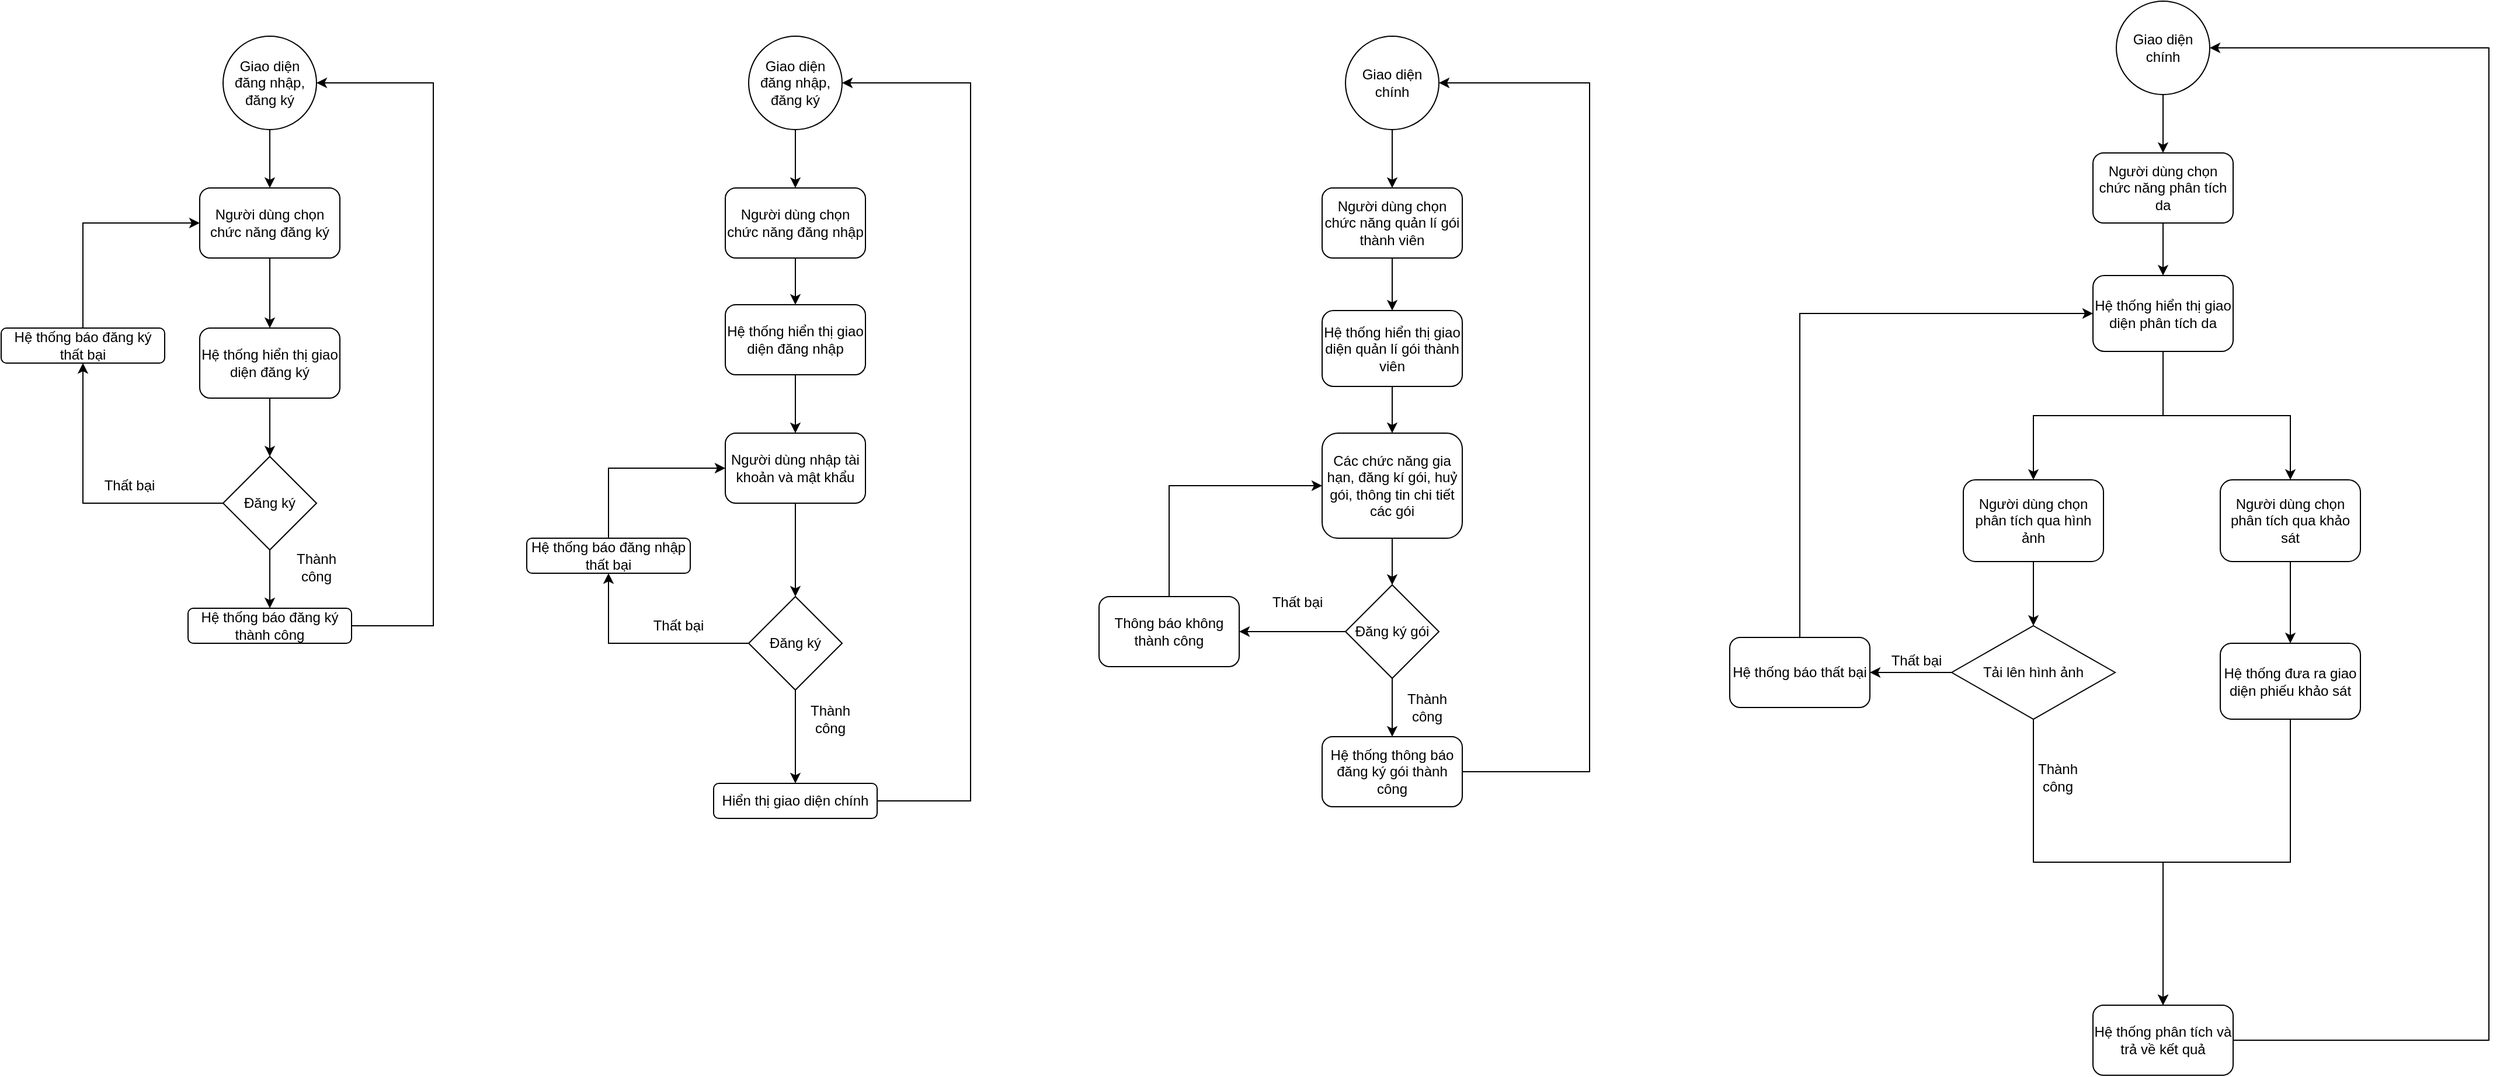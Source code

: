 <mxfile version="24.7.14">
  <diagram id="C5RBs43oDa-KdzZeNtuy" name="Page-1">
    <mxGraphModel dx="3076" dy="4141" grid="1" gridSize="10" guides="1" tooltips="1" connect="1" arrows="1" fold="1" page="1" pageScale="1" pageWidth="827" pageHeight="1169" math="0" shadow="0">
      <root>
        <mxCell id="WIyWlLk6GJQsqaUBKTNV-0" />
        <mxCell id="WIyWlLk6GJQsqaUBKTNV-1" parent="WIyWlLk6GJQsqaUBKTNV-0" />
        <mxCell id="kOrsUIQJCxHmHTs_5eMT-13" style="edgeStyle=orthogonalEdgeStyle;rounded=0;orthogonalLoop=1;jettySize=auto;html=1;entryX=0.5;entryY=0;entryDx=0;entryDy=0;" edge="1" parent="WIyWlLk6GJQsqaUBKTNV-1" source="kOrsUIQJCxHmHTs_5eMT-0" target="kOrsUIQJCxHmHTs_5eMT-1">
          <mxGeometry relative="1" as="geometry" />
        </mxCell>
        <mxCell id="kOrsUIQJCxHmHTs_5eMT-0" value="Giao diện đăng nhập, đăng ký" style="ellipse;whiteSpace=wrap;html=1;aspect=fixed;" vertex="1" parent="WIyWlLk6GJQsqaUBKTNV-1">
          <mxGeometry x="200" y="10" width="80" height="80" as="geometry" />
        </mxCell>
        <mxCell id="kOrsUIQJCxHmHTs_5eMT-9" style="edgeStyle=orthogonalEdgeStyle;rounded=0;orthogonalLoop=1;jettySize=auto;html=1;entryX=0.5;entryY=0;entryDx=0;entryDy=0;" edge="1" parent="WIyWlLk6GJQsqaUBKTNV-1" source="kOrsUIQJCxHmHTs_5eMT-1" target="kOrsUIQJCxHmHTs_5eMT-2">
          <mxGeometry relative="1" as="geometry" />
        </mxCell>
        <mxCell id="kOrsUIQJCxHmHTs_5eMT-1" value="Người dùng chọn chức năng đăng ký" style="rounded=1;whiteSpace=wrap;html=1;" vertex="1" parent="WIyWlLk6GJQsqaUBKTNV-1">
          <mxGeometry x="180" y="140" width="120" height="60" as="geometry" />
        </mxCell>
        <mxCell id="kOrsUIQJCxHmHTs_5eMT-11" style="edgeStyle=orthogonalEdgeStyle;rounded=0;orthogonalLoop=1;jettySize=auto;html=1;entryX=0.5;entryY=0;entryDx=0;entryDy=0;" edge="1" parent="WIyWlLk6GJQsqaUBKTNV-1" source="kOrsUIQJCxHmHTs_5eMT-2" target="kOrsUIQJCxHmHTs_5eMT-3">
          <mxGeometry relative="1" as="geometry" />
        </mxCell>
        <mxCell id="kOrsUIQJCxHmHTs_5eMT-2" value="Hệ thống hiển thị giao diện đăng ký" style="rounded=1;whiteSpace=wrap;html=1;" vertex="1" parent="WIyWlLk6GJQsqaUBKTNV-1">
          <mxGeometry x="180" y="260" width="120" height="60" as="geometry" />
        </mxCell>
        <mxCell id="kOrsUIQJCxHmHTs_5eMT-6" style="edgeStyle=orthogonalEdgeStyle;rounded=0;orthogonalLoop=1;jettySize=auto;html=1;entryX=0.5;entryY=1;entryDx=0;entryDy=0;" edge="1" parent="WIyWlLk6GJQsqaUBKTNV-1" source="kOrsUIQJCxHmHTs_5eMT-3" target="kOrsUIQJCxHmHTs_5eMT-5">
          <mxGeometry relative="1" as="geometry" />
        </mxCell>
        <mxCell id="kOrsUIQJCxHmHTs_5eMT-15" style="edgeStyle=orthogonalEdgeStyle;rounded=0;orthogonalLoop=1;jettySize=auto;html=1;entryX=0.5;entryY=0;entryDx=0;entryDy=0;" edge="1" parent="WIyWlLk6GJQsqaUBKTNV-1" source="kOrsUIQJCxHmHTs_5eMT-3" target="kOrsUIQJCxHmHTs_5eMT-14">
          <mxGeometry relative="1" as="geometry" />
        </mxCell>
        <mxCell id="kOrsUIQJCxHmHTs_5eMT-3" value="Đăng ký" style="rhombus;whiteSpace=wrap;html=1;" vertex="1" parent="WIyWlLk6GJQsqaUBKTNV-1">
          <mxGeometry x="200" y="370" width="80" height="80" as="geometry" />
        </mxCell>
        <mxCell id="kOrsUIQJCxHmHTs_5eMT-8" style="edgeStyle=orthogonalEdgeStyle;rounded=0;orthogonalLoop=1;jettySize=auto;html=1;entryX=0;entryY=0.5;entryDx=0;entryDy=0;" edge="1" parent="WIyWlLk6GJQsqaUBKTNV-1" source="kOrsUIQJCxHmHTs_5eMT-5" target="kOrsUIQJCxHmHTs_5eMT-1">
          <mxGeometry relative="1" as="geometry">
            <Array as="points">
              <mxPoint x="80" y="170" />
            </Array>
          </mxGeometry>
        </mxCell>
        <mxCell id="kOrsUIQJCxHmHTs_5eMT-5" value="Hệ thống báo đăng ký thất bại" style="rounded=1;whiteSpace=wrap;html=1;" vertex="1" parent="WIyWlLk6GJQsqaUBKTNV-1">
          <mxGeometry x="10" y="260" width="140" height="30" as="geometry" />
        </mxCell>
        <mxCell id="kOrsUIQJCxHmHTs_5eMT-24" style="edgeStyle=orthogonalEdgeStyle;rounded=0;orthogonalLoop=1;jettySize=auto;html=1;entryX=1;entryY=0.5;entryDx=0;entryDy=0;exitX=1;exitY=0.5;exitDx=0;exitDy=0;" edge="1" parent="WIyWlLk6GJQsqaUBKTNV-1" source="kOrsUIQJCxHmHTs_5eMT-14" target="kOrsUIQJCxHmHTs_5eMT-0">
          <mxGeometry relative="1" as="geometry">
            <mxPoint x="320" y="515" as="sourcePoint" />
            <mxPoint x="290" y="50" as="targetPoint" />
            <Array as="points">
              <mxPoint x="380" y="515" />
              <mxPoint x="380" y="50" />
            </Array>
          </mxGeometry>
        </mxCell>
        <mxCell id="kOrsUIQJCxHmHTs_5eMT-14" value="Hệ thống báo đăng ký thành công" style="rounded=1;whiteSpace=wrap;html=1;" vertex="1" parent="WIyWlLk6GJQsqaUBKTNV-1">
          <mxGeometry x="170" y="500" width="140" height="30" as="geometry" />
        </mxCell>
        <mxCell id="kOrsUIQJCxHmHTs_5eMT-19" value="Thất bại" style="text;html=1;align=center;verticalAlign=middle;whiteSpace=wrap;rounded=0;" vertex="1" parent="WIyWlLk6GJQsqaUBKTNV-1">
          <mxGeometry x="90" y="380" width="60" height="30" as="geometry" />
        </mxCell>
        <mxCell id="kOrsUIQJCxHmHTs_5eMT-21" value="Thành công" style="text;html=1;align=center;verticalAlign=middle;whiteSpace=wrap;rounded=0;" vertex="1" parent="WIyWlLk6GJQsqaUBKTNV-1">
          <mxGeometry x="250" y="450" width="60" height="30" as="geometry" />
        </mxCell>
        <mxCell id="kOrsUIQJCxHmHTs_5eMT-25" style="edgeStyle=orthogonalEdgeStyle;rounded=0;orthogonalLoop=1;jettySize=auto;html=1;entryX=0.5;entryY=0;entryDx=0;entryDy=0;" edge="1" parent="WIyWlLk6GJQsqaUBKTNV-1" source="kOrsUIQJCxHmHTs_5eMT-26" target="kOrsUIQJCxHmHTs_5eMT-28">
          <mxGeometry relative="1" as="geometry" />
        </mxCell>
        <mxCell id="kOrsUIQJCxHmHTs_5eMT-26" value="Giao diện đăng nhập, đăng ký" style="ellipse;whiteSpace=wrap;html=1;aspect=fixed;" vertex="1" parent="WIyWlLk6GJQsqaUBKTNV-1">
          <mxGeometry x="650" y="10" width="80" height="80" as="geometry" />
        </mxCell>
        <mxCell id="kOrsUIQJCxHmHTs_5eMT-27" style="edgeStyle=orthogonalEdgeStyle;rounded=0;orthogonalLoop=1;jettySize=auto;html=1;entryX=0.5;entryY=0;entryDx=0;entryDy=0;" edge="1" parent="WIyWlLk6GJQsqaUBKTNV-1" source="kOrsUIQJCxHmHTs_5eMT-28" target="kOrsUIQJCxHmHTs_5eMT-30">
          <mxGeometry relative="1" as="geometry" />
        </mxCell>
        <mxCell id="kOrsUIQJCxHmHTs_5eMT-28" value="Người dùng chọn chức năng đăng nhập" style="rounded=1;whiteSpace=wrap;html=1;" vertex="1" parent="WIyWlLk6GJQsqaUBKTNV-1">
          <mxGeometry x="630" y="140" width="120" height="60" as="geometry" />
        </mxCell>
        <mxCell id="kOrsUIQJCxHmHTs_5eMT-41" style="edgeStyle=orthogonalEdgeStyle;rounded=0;orthogonalLoop=1;jettySize=auto;html=1;entryX=0.5;entryY=0;entryDx=0;entryDy=0;" edge="1" parent="WIyWlLk6GJQsqaUBKTNV-1" source="kOrsUIQJCxHmHTs_5eMT-30" target="kOrsUIQJCxHmHTs_5eMT-40">
          <mxGeometry relative="1" as="geometry" />
        </mxCell>
        <mxCell id="kOrsUIQJCxHmHTs_5eMT-30" value="Hệ thống hiển thị giao diện đăng nhập" style="rounded=1;whiteSpace=wrap;html=1;" vertex="1" parent="WIyWlLk6GJQsqaUBKTNV-1">
          <mxGeometry x="630" y="240" width="120" height="60" as="geometry" />
        </mxCell>
        <mxCell id="kOrsUIQJCxHmHTs_5eMT-31" style="edgeStyle=orthogonalEdgeStyle;rounded=0;orthogonalLoop=1;jettySize=auto;html=1;entryX=0.5;entryY=1;entryDx=0;entryDy=0;" edge="1" parent="WIyWlLk6GJQsqaUBKTNV-1" source="kOrsUIQJCxHmHTs_5eMT-33" target="kOrsUIQJCxHmHTs_5eMT-35">
          <mxGeometry relative="1" as="geometry" />
        </mxCell>
        <mxCell id="kOrsUIQJCxHmHTs_5eMT-32" style="edgeStyle=orthogonalEdgeStyle;rounded=0;orthogonalLoop=1;jettySize=auto;html=1;entryX=0.5;entryY=0;entryDx=0;entryDy=0;" edge="1" parent="WIyWlLk6GJQsqaUBKTNV-1" source="kOrsUIQJCxHmHTs_5eMT-33" target="kOrsUIQJCxHmHTs_5eMT-37">
          <mxGeometry relative="1" as="geometry" />
        </mxCell>
        <mxCell id="kOrsUIQJCxHmHTs_5eMT-33" value="Đăng ký" style="rhombus;whiteSpace=wrap;html=1;" vertex="1" parent="WIyWlLk6GJQsqaUBKTNV-1">
          <mxGeometry x="650" y="490" width="80" height="80" as="geometry" />
        </mxCell>
        <mxCell id="kOrsUIQJCxHmHTs_5eMT-43" style="edgeStyle=orthogonalEdgeStyle;rounded=0;orthogonalLoop=1;jettySize=auto;html=1;entryX=0;entryY=0.5;entryDx=0;entryDy=0;" edge="1" parent="WIyWlLk6GJQsqaUBKTNV-1" source="kOrsUIQJCxHmHTs_5eMT-35" target="kOrsUIQJCxHmHTs_5eMT-40">
          <mxGeometry relative="1" as="geometry">
            <Array as="points">
              <mxPoint x="530" y="380" />
            </Array>
          </mxGeometry>
        </mxCell>
        <mxCell id="kOrsUIQJCxHmHTs_5eMT-35" value="Hệ thống báo đăng nhập thất bại" style="rounded=1;whiteSpace=wrap;html=1;" vertex="1" parent="WIyWlLk6GJQsqaUBKTNV-1">
          <mxGeometry x="460" y="440" width="140" height="30" as="geometry" />
        </mxCell>
        <mxCell id="kOrsUIQJCxHmHTs_5eMT-36" style="edgeStyle=orthogonalEdgeStyle;rounded=0;orthogonalLoop=1;jettySize=auto;html=1;entryX=1;entryY=0.5;entryDx=0;entryDy=0;exitX=1;exitY=0.5;exitDx=0;exitDy=0;" edge="1" parent="WIyWlLk6GJQsqaUBKTNV-1" source="kOrsUIQJCxHmHTs_5eMT-37" target="kOrsUIQJCxHmHTs_5eMT-26">
          <mxGeometry relative="1" as="geometry">
            <mxPoint x="770" y="515" as="sourcePoint" />
            <mxPoint x="740" y="50" as="targetPoint" />
            <Array as="points">
              <mxPoint x="840" y="665" />
              <mxPoint x="840" y="50" />
            </Array>
          </mxGeometry>
        </mxCell>
        <mxCell id="kOrsUIQJCxHmHTs_5eMT-37" value="Hiển thị giao diện chính" style="rounded=1;whiteSpace=wrap;html=1;" vertex="1" parent="WIyWlLk6GJQsqaUBKTNV-1">
          <mxGeometry x="620" y="650" width="140" height="30" as="geometry" />
        </mxCell>
        <mxCell id="kOrsUIQJCxHmHTs_5eMT-38" value="Thất bại" style="text;html=1;align=center;verticalAlign=middle;whiteSpace=wrap;rounded=0;" vertex="1" parent="WIyWlLk6GJQsqaUBKTNV-1">
          <mxGeometry x="560" y="500" width="60" height="30" as="geometry" />
        </mxCell>
        <mxCell id="kOrsUIQJCxHmHTs_5eMT-39" value="Thành công" style="text;html=1;align=center;verticalAlign=middle;whiteSpace=wrap;rounded=0;" vertex="1" parent="WIyWlLk6GJQsqaUBKTNV-1">
          <mxGeometry x="690" y="580" width="60" height="30" as="geometry" />
        </mxCell>
        <mxCell id="kOrsUIQJCxHmHTs_5eMT-42" style="edgeStyle=orthogonalEdgeStyle;rounded=0;orthogonalLoop=1;jettySize=auto;html=1;entryX=0.5;entryY=0;entryDx=0;entryDy=0;" edge="1" parent="WIyWlLk6GJQsqaUBKTNV-1" source="kOrsUIQJCxHmHTs_5eMT-40" target="kOrsUIQJCxHmHTs_5eMT-33">
          <mxGeometry relative="1" as="geometry" />
        </mxCell>
        <mxCell id="kOrsUIQJCxHmHTs_5eMT-40" value="Người dùng nhập tài khoản và mật khẩu" style="rounded=1;whiteSpace=wrap;html=1;" vertex="1" parent="WIyWlLk6GJQsqaUBKTNV-1">
          <mxGeometry x="630" y="350" width="120" height="60" as="geometry" />
        </mxCell>
        <mxCell id="kOrsUIQJCxHmHTs_5eMT-60" style="edgeStyle=orthogonalEdgeStyle;rounded=0;orthogonalLoop=1;jettySize=auto;html=1;" edge="1" parent="WIyWlLk6GJQsqaUBKTNV-1" source="kOrsUIQJCxHmHTs_5eMT-44" target="kOrsUIQJCxHmHTs_5eMT-45">
          <mxGeometry relative="1" as="geometry" />
        </mxCell>
        <mxCell id="kOrsUIQJCxHmHTs_5eMT-44" value="Giao diện chính" style="ellipse;whiteSpace=wrap;html=1;aspect=fixed;" vertex="1" parent="WIyWlLk6GJQsqaUBKTNV-1">
          <mxGeometry x="1161" y="10" width="80" height="80" as="geometry" />
        </mxCell>
        <mxCell id="kOrsUIQJCxHmHTs_5eMT-61" style="edgeStyle=orthogonalEdgeStyle;rounded=0;orthogonalLoop=1;jettySize=auto;html=1;entryX=0.5;entryY=0;entryDx=0;entryDy=0;" edge="1" parent="WIyWlLk6GJQsqaUBKTNV-1" source="kOrsUIQJCxHmHTs_5eMT-45" target="kOrsUIQJCxHmHTs_5eMT-46">
          <mxGeometry relative="1" as="geometry" />
        </mxCell>
        <mxCell id="kOrsUIQJCxHmHTs_5eMT-45" value="Người dùng chọn chức năng quản lí gói thành viên" style="rounded=1;whiteSpace=wrap;html=1;" vertex="1" parent="WIyWlLk6GJQsqaUBKTNV-1">
          <mxGeometry x="1141" y="140" width="120" height="60" as="geometry" />
        </mxCell>
        <mxCell id="kOrsUIQJCxHmHTs_5eMT-62" style="edgeStyle=orthogonalEdgeStyle;rounded=0;orthogonalLoop=1;jettySize=auto;html=1;" edge="1" parent="WIyWlLk6GJQsqaUBKTNV-1" source="kOrsUIQJCxHmHTs_5eMT-46" target="kOrsUIQJCxHmHTs_5eMT-47">
          <mxGeometry relative="1" as="geometry" />
        </mxCell>
        <mxCell id="kOrsUIQJCxHmHTs_5eMT-46" value="Hệ thống hiển thị giao diện quản lí gói thành viên" style="rounded=1;whiteSpace=wrap;html=1;" vertex="1" parent="WIyWlLk6GJQsqaUBKTNV-1">
          <mxGeometry x="1141" y="245" width="120" height="65" as="geometry" />
        </mxCell>
        <mxCell id="kOrsUIQJCxHmHTs_5eMT-59" style="edgeStyle=orthogonalEdgeStyle;rounded=0;orthogonalLoop=1;jettySize=auto;html=1;entryX=0.5;entryY=0;entryDx=0;entryDy=0;" edge="1" parent="WIyWlLk6GJQsqaUBKTNV-1" source="kOrsUIQJCxHmHTs_5eMT-47" target="kOrsUIQJCxHmHTs_5eMT-49">
          <mxGeometry relative="1" as="geometry" />
        </mxCell>
        <mxCell id="kOrsUIQJCxHmHTs_5eMT-47" value="Các chức năng gia hạn, đăng kí gói, huỷ gói, thông tin chi tiết các gói" style="rounded=1;whiteSpace=wrap;html=1;" vertex="1" parent="WIyWlLk6GJQsqaUBKTNV-1">
          <mxGeometry x="1141" y="350" width="120" height="90" as="geometry" />
        </mxCell>
        <mxCell id="kOrsUIQJCxHmHTs_5eMT-52" value="" style="edgeStyle=orthogonalEdgeStyle;rounded=0;orthogonalLoop=1;jettySize=auto;html=1;" edge="1" parent="WIyWlLk6GJQsqaUBKTNV-1" source="kOrsUIQJCxHmHTs_5eMT-49" target="kOrsUIQJCxHmHTs_5eMT-51">
          <mxGeometry relative="1" as="geometry" />
        </mxCell>
        <mxCell id="kOrsUIQJCxHmHTs_5eMT-54" style="edgeStyle=orthogonalEdgeStyle;rounded=0;orthogonalLoop=1;jettySize=auto;html=1;exitX=0;exitY=0.5;exitDx=0;exitDy=0;entryX=1;entryY=0.5;entryDx=0;entryDy=0;" edge="1" parent="WIyWlLk6GJQsqaUBKTNV-1" source="kOrsUIQJCxHmHTs_5eMT-49" target="kOrsUIQJCxHmHTs_5eMT-50">
          <mxGeometry relative="1" as="geometry" />
        </mxCell>
        <mxCell id="kOrsUIQJCxHmHTs_5eMT-49" value="Đăng ký gói" style="rhombus;whiteSpace=wrap;html=1;" vertex="1" parent="WIyWlLk6GJQsqaUBKTNV-1">
          <mxGeometry x="1161" y="480" width="80" height="80" as="geometry" />
        </mxCell>
        <mxCell id="kOrsUIQJCxHmHTs_5eMT-58" style="edgeStyle=orthogonalEdgeStyle;rounded=0;orthogonalLoop=1;jettySize=auto;html=1;entryX=0;entryY=0.5;entryDx=0;entryDy=0;" edge="1" parent="WIyWlLk6GJQsqaUBKTNV-1" source="kOrsUIQJCxHmHTs_5eMT-50" target="kOrsUIQJCxHmHTs_5eMT-47">
          <mxGeometry relative="1" as="geometry">
            <Array as="points">
              <mxPoint x="1010" y="395" />
            </Array>
          </mxGeometry>
        </mxCell>
        <mxCell id="kOrsUIQJCxHmHTs_5eMT-50" value="Thông báo không thành công" style="rounded=1;whiteSpace=wrap;html=1;" vertex="1" parent="WIyWlLk6GJQsqaUBKTNV-1">
          <mxGeometry x="950" y="490" width="120" height="60" as="geometry" />
        </mxCell>
        <mxCell id="kOrsUIQJCxHmHTs_5eMT-53" style="edgeStyle=orthogonalEdgeStyle;rounded=0;orthogonalLoop=1;jettySize=auto;html=1;entryX=1;entryY=0.5;entryDx=0;entryDy=0;" edge="1" parent="WIyWlLk6GJQsqaUBKTNV-1" source="kOrsUIQJCxHmHTs_5eMT-51" target="kOrsUIQJCxHmHTs_5eMT-44">
          <mxGeometry relative="1" as="geometry">
            <Array as="points">
              <mxPoint x="1370" y="640" />
              <mxPoint x="1370" y="50" />
            </Array>
          </mxGeometry>
        </mxCell>
        <mxCell id="kOrsUIQJCxHmHTs_5eMT-51" value="Hệ thống thông báo đăng ký gói thành công" style="rounded=1;whiteSpace=wrap;html=1;" vertex="1" parent="WIyWlLk6GJQsqaUBKTNV-1">
          <mxGeometry x="1141" y="610" width="120" height="60" as="geometry" />
        </mxCell>
        <mxCell id="kOrsUIQJCxHmHTs_5eMT-55" value="Thất bại" style="text;html=1;align=center;verticalAlign=middle;whiteSpace=wrap;rounded=0;" vertex="1" parent="WIyWlLk6GJQsqaUBKTNV-1">
          <mxGeometry x="1090" y="480" width="60" height="30" as="geometry" />
        </mxCell>
        <mxCell id="kOrsUIQJCxHmHTs_5eMT-78" style="edgeStyle=orthogonalEdgeStyle;rounded=0;orthogonalLoop=1;jettySize=auto;html=1;" edge="1" parent="WIyWlLk6GJQsqaUBKTNV-1" source="kOrsUIQJCxHmHTs_5eMT-79" target="kOrsUIQJCxHmHTs_5eMT-81">
          <mxGeometry relative="1" as="geometry" />
        </mxCell>
        <mxCell id="kOrsUIQJCxHmHTs_5eMT-79" value="Giao diện chính" style="ellipse;whiteSpace=wrap;html=1;aspect=fixed;" vertex="1" parent="WIyWlLk6GJQsqaUBKTNV-1">
          <mxGeometry x="1821" y="-20" width="80" height="80" as="geometry" />
        </mxCell>
        <mxCell id="kOrsUIQJCxHmHTs_5eMT-80" style="edgeStyle=orthogonalEdgeStyle;rounded=0;orthogonalLoop=1;jettySize=auto;html=1;entryX=0.5;entryY=0;entryDx=0;entryDy=0;" edge="1" parent="WIyWlLk6GJQsqaUBKTNV-1" source="kOrsUIQJCxHmHTs_5eMT-81" target="kOrsUIQJCxHmHTs_5eMT-83">
          <mxGeometry relative="1" as="geometry" />
        </mxCell>
        <mxCell id="kOrsUIQJCxHmHTs_5eMT-81" value="Người dùng chọn chức năng phân tích da" style="rounded=1;whiteSpace=wrap;html=1;" vertex="1" parent="WIyWlLk6GJQsqaUBKTNV-1">
          <mxGeometry x="1801" y="110" width="120" height="60" as="geometry" />
        </mxCell>
        <mxCell id="kOrsUIQJCxHmHTs_5eMT-82" style="edgeStyle=orthogonalEdgeStyle;rounded=0;orthogonalLoop=1;jettySize=auto;html=1;" edge="1" parent="WIyWlLk6GJQsqaUBKTNV-1" source="kOrsUIQJCxHmHTs_5eMT-83" target="kOrsUIQJCxHmHTs_5eMT-85">
          <mxGeometry relative="1" as="geometry" />
        </mxCell>
        <mxCell id="kOrsUIQJCxHmHTs_5eMT-113" style="edgeStyle=orthogonalEdgeStyle;rounded=0;orthogonalLoop=1;jettySize=auto;html=1;entryX=0.5;entryY=0;entryDx=0;entryDy=0;" edge="1" parent="WIyWlLk6GJQsqaUBKTNV-1" source="kOrsUIQJCxHmHTs_5eMT-83" target="kOrsUIQJCxHmHTs_5eMT-94">
          <mxGeometry relative="1" as="geometry" />
        </mxCell>
        <mxCell id="kOrsUIQJCxHmHTs_5eMT-83" value="Hệ thống hiển thị giao diện phân tích da" style="rounded=1;whiteSpace=wrap;html=1;" vertex="1" parent="WIyWlLk6GJQsqaUBKTNV-1">
          <mxGeometry x="1801" y="215" width="120" height="65" as="geometry" />
        </mxCell>
        <mxCell id="kOrsUIQJCxHmHTs_5eMT-103" style="edgeStyle=orthogonalEdgeStyle;rounded=0;orthogonalLoop=1;jettySize=auto;html=1;" edge="1" parent="WIyWlLk6GJQsqaUBKTNV-1" source="kOrsUIQJCxHmHTs_5eMT-85" target="kOrsUIQJCxHmHTs_5eMT-102">
          <mxGeometry relative="1" as="geometry" />
        </mxCell>
        <mxCell id="kOrsUIQJCxHmHTs_5eMT-85" value="Người dùng chọn phân tích qua hình ảnh" style="rounded=1;whiteSpace=wrap;html=1;" vertex="1" parent="WIyWlLk6GJQsqaUBKTNV-1">
          <mxGeometry x="1690" y="390" width="120" height="70" as="geometry" />
        </mxCell>
        <mxCell id="kOrsUIQJCxHmHTs_5eMT-91" style="edgeStyle=orthogonalEdgeStyle;rounded=0;orthogonalLoop=1;jettySize=auto;html=1;entryX=1;entryY=0.5;entryDx=0;entryDy=0;" edge="1" parent="WIyWlLk6GJQsqaUBKTNV-1" source="kOrsUIQJCxHmHTs_5eMT-92" target="kOrsUIQJCxHmHTs_5eMT-79">
          <mxGeometry relative="1" as="geometry">
            <Array as="points">
              <mxPoint x="2140" y="870" />
              <mxPoint x="2140" y="20" />
            </Array>
          </mxGeometry>
        </mxCell>
        <mxCell id="kOrsUIQJCxHmHTs_5eMT-92" value="Hệ thống phân tích và trả về kết quả" style="rounded=1;whiteSpace=wrap;html=1;" vertex="1" parent="WIyWlLk6GJQsqaUBKTNV-1">
          <mxGeometry x="1801" y="840" width="120" height="60" as="geometry" />
        </mxCell>
        <mxCell id="kOrsUIQJCxHmHTs_5eMT-111" style="edgeStyle=orthogonalEdgeStyle;rounded=0;orthogonalLoop=1;jettySize=auto;html=1;entryX=0.5;entryY=0;entryDx=0;entryDy=0;" edge="1" parent="WIyWlLk6GJQsqaUBKTNV-1" source="kOrsUIQJCxHmHTs_5eMT-94" target="kOrsUIQJCxHmHTs_5eMT-110">
          <mxGeometry relative="1" as="geometry" />
        </mxCell>
        <mxCell id="kOrsUIQJCxHmHTs_5eMT-94" value="Người dùng chọn phân tích qua khảo sát" style="rounded=1;whiteSpace=wrap;html=1;" vertex="1" parent="WIyWlLk6GJQsqaUBKTNV-1">
          <mxGeometry x="1910" y="390" width="120" height="70" as="geometry" />
        </mxCell>
        <mxCell id="kOrsUIQJCxHmHTs_5eMT-105" style="edgeStyle=orthogonalEdgeStyle;rounded=0;orthogonalLoop=1;jettySize=auto;html=1;exitX=0;exitY=0.5;exitDx=0;exitDy=0;entryX=1;entryY=0.5;entryDx=0;entryDy=0;" edge="1" parent="WIyWlLk6GJQsqaUBKTNV-1" source="kOrsUIQJCxHmHTs_5eMT-102" target="kOrsUIQJCxHmHTs_5eMT-104">
          <mxGeometry relative="1" as="geometry" />
        </mxCell>
        <mxCell id="kOrsUIQJCxHmHTs_5eMT-109" style="edgeStyle=orthogonalEdgeStyle;rounded=0;orthogonalLoop=1;jettySize=auto;html=1;" edge="1" parent="WIyWlLk6GJQsqaUBKTNV-1" source="kOrsUIQJCxHmHTs_5eMT-102" target="kOrsUIQJCxHmHTs_5eMT-92">
          <mxGeometry relative="1" as="geometry" />
        </mxCell>
        <mxCell id="kOrsUIQJCxHmHTs_5eMT-102" value="Tải lên hình ảnh" style="rhombus;whiteSpace=wrap;html=1;" vertex="1" parent="WIyWlLk6GJQsqaUBKTNV-1">
          <mxGeometry x="1680" y="515" width="140" height="80" as="geometry" />
        </mxCell>
        <mxCell id="kOrsUIQJCxHmHTs_5eMT-118" style="edgeStyle=orthogonalEdgeStyle;rounded=0;orthogonalLoop=1;jettySize=auto;html=1;entryX=0;entryY=0.5;entryDx=0;entryDy=0;" edge="1" parent="WIyWlLk6GJQsqaUBKTNV-1" source="kOrsUIQJCxHmHTs_5eMT-104" target="kOrsUIQJCxHmHTs_5eMT-83">
          <mxGeometry relative="1" as="geometry">
            <Array as="points">
              <mxPoint x="1550" y="248" />
            </Array>
          </mxGeometry>
        </mxCell>
        <mxCell id="kOrsUIQJCxHmHTs_5eMT-104" value="Hệ thống báo thất bại" style="rounded=1;whiteSpace=wrap;html=1;" vertex="1" parent="WIyWlLk6GJQsqaUBKTNV-1">
          <mxGeometry x="1490" y="525" width="120" height="60" as="geometry" />
        </mxCell>
        <mxCell id="kOrsUIQJCxHmHTs_5eMT-112" style="edgeStyle=orthogonalEdgeStyle;rounded=0;orthogonalLoop=1;jettySize=auto;html=1;" edge="1" parent="WIyWlLk6GJQsqaUBKTNV-1" source="kOrsUIQJCxHmHTs_5eMT-110" target="kOrsUIQJCxHmHTs_5eMT-92">
          <mxGeometry relative="1" as="geometry" />
        </mxCell>
        <mxCell id="kOrsUIQJCxHmHTs_5eMT-110" value="Hệ thống đưa ra giao diện phiếu khảo sát" style="rounded=1;whiteSpace=wrap;html=1;" vertex="1" parent="WIyWlLk6GJQsqaUBKTNV-1">
          <mxGeometry x="1910" y="530" width="120" height="65" as="geometry" />
        </mxCell>
        <mxCell id="kOrsUIQJCxHmHTs_5eMT-114" value="Thành công" style="text;html=1;align=center;verticalAlign=middle;whiteSpace=wrap;rounded=0;" vertex="1" parent="WIyWlLk6GJQsqaUBKTNV-1">
          <mxGeometry x="1201" y="570" width="60" height="30" as="geometry" />
        </mxCell>
        <mxCell id="kOrsUIQJCxHmHTs_5eMT-115" value="Thành công" style="text;html=1;align=center;verticalAlign=middle;whiteSpace=wrap;rounded=0;" vertex="1" parent="WIyWlLk6GJQsqaUBKTNV-1">
          <mxGeometry x="1741" y="630" width="60" height="30" as="geometry" />
        </mxCell>
        <mxCell id="kOrsUIQJCxHmHTs_5eMT-117" value="Thất bại" style="text;html=1;align=center;verticalAlign=middle;whiteSpace=wrap;rounded=0;" vertex="1" parent="WIyWlLk6GJQsqaUBKTNV-1">
          <mxGeometry x="1620" y="530" width="60" height="30" as="geometry" />
        </mxCell>
      </root>
    </mxGraphModel>
  </diagram>
</mxfile>
